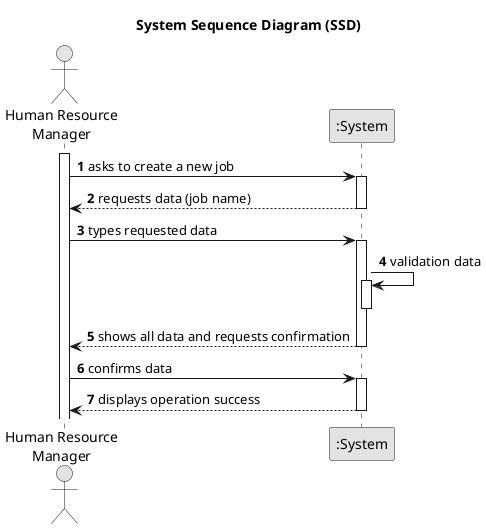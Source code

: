 @startuml
skinparam monochrome true
skinparam packageStyle rectangle
skinparam shadowing false

title System Sequence Diagram (SSD)

autonumber

actor "Human Resource\nManager" as Manager
participant ":System" as System

activate Manager

    Manager -> System : asks to create a new job
    activate System

        System --> Manager : requests data (job name)
    deactivate System

    Manager -> System : types requested data
    activate System

    System -> System : validation data
    activate System
    deactivate System

    System --> Manager : shows all data and requests confirmation
    deactivate System

    Manager -> System : confirms data
    activate System

        System --> Manager : displays operation success
    deactivate System

@enduml